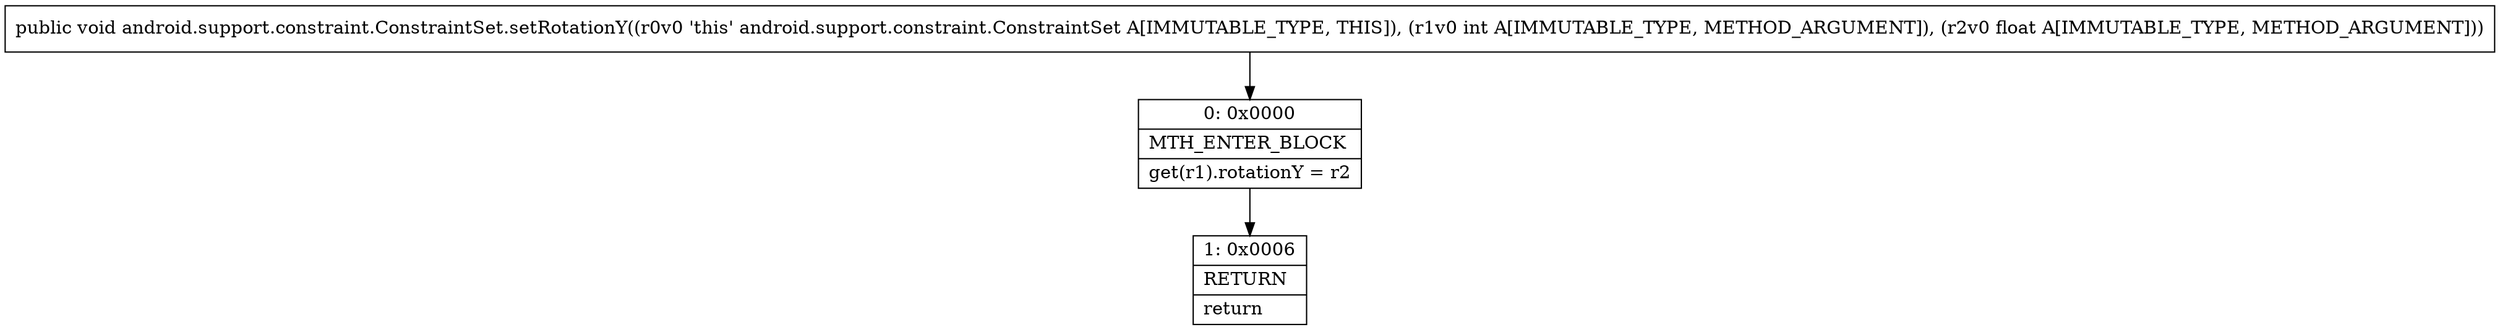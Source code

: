 digraph "CFG forandroid.support.constraint.ConstraintSet.setRotationY(IF)V" {
Node_0 [shape=record,label="{0\:\ 0x0000|MTH_ENTER_BLOCK\l|get(r1).rotationY = r2\l}"];
Node_1 [shape=record,label="{1\:\ 0x0006|RETURN\l|return\l}"];
MethodNode[shape=record,label="{public void android.support.constraint.ConstraintSet.setRotationY((r0v0 'this' android.support.constraint.ConstraintSet A[IMMUTABLE_TYPE, THIS]), (r1v0 int A[IMMUTABLE_TYPE, METHOD_ARGUMENT]), (r2v0 float A[IMMUTABLE_TYPE, METHOD_ARGUMENT])) }"];
MethodNode -> Node_0;
Node_0 -> Node_1;
}

